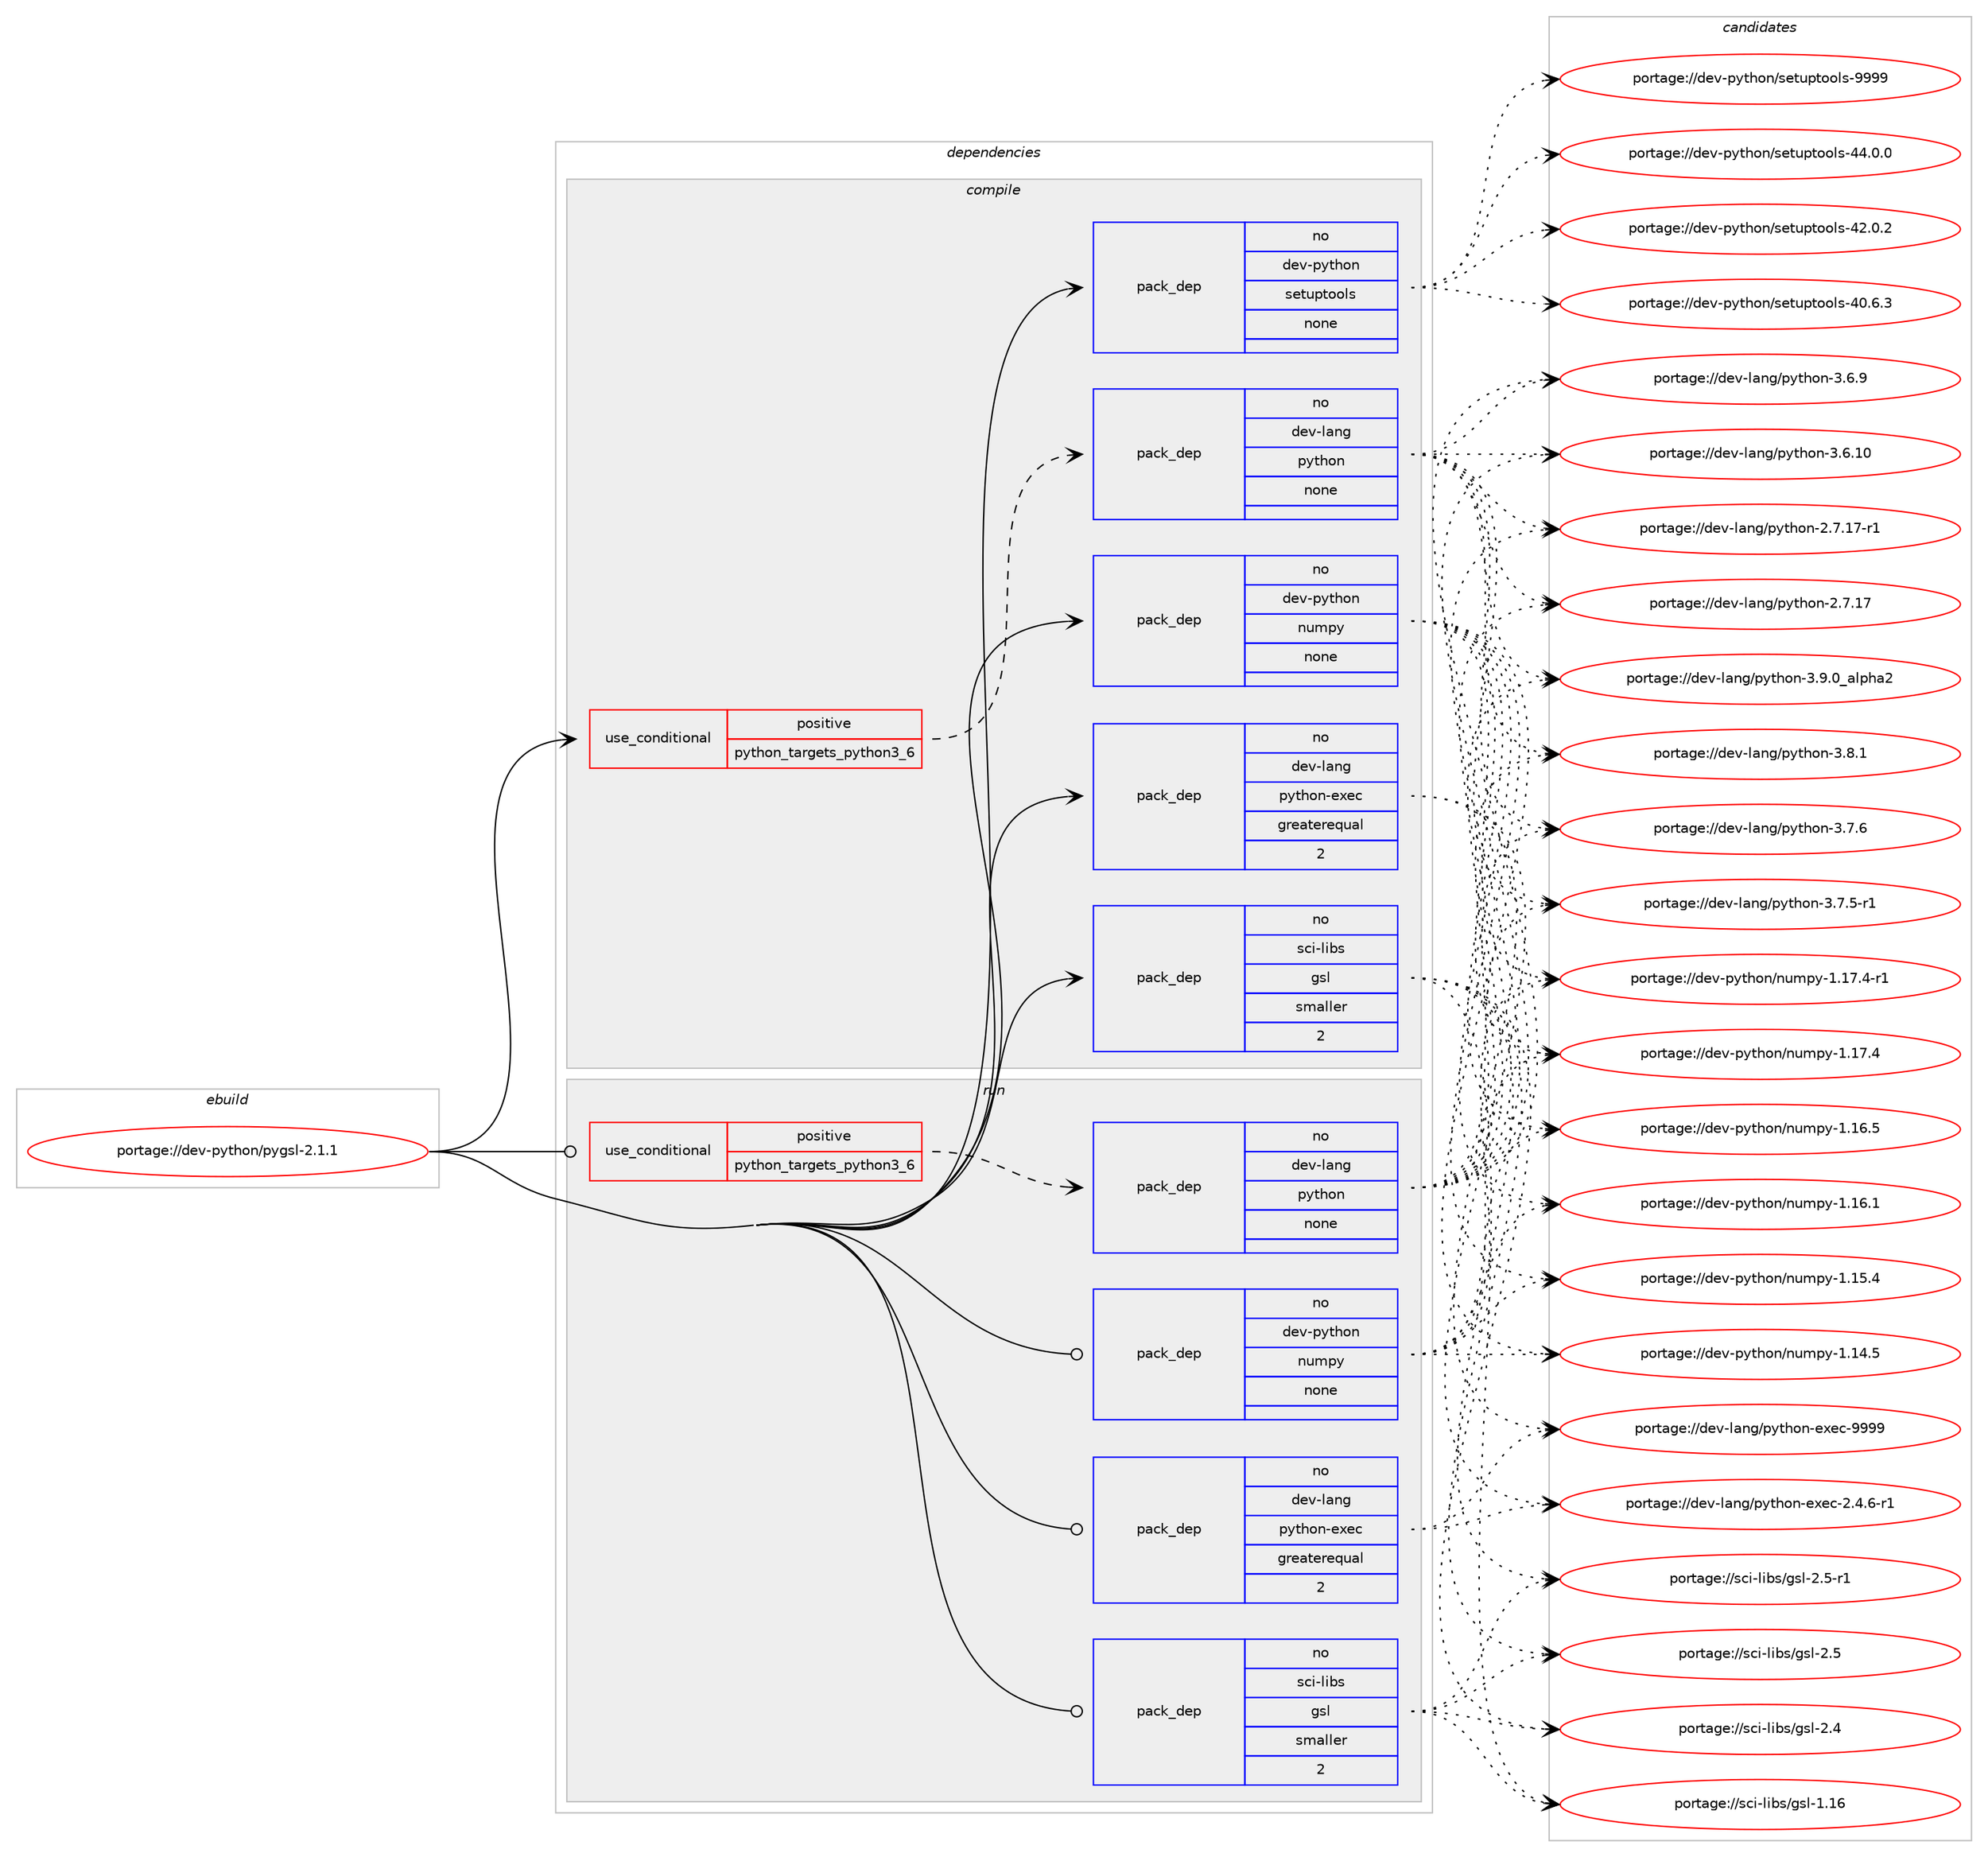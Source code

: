 digraph prolog {

# *************
# Graph options
# *************

newrank=true;
concentrate=true;
compound=true;
graph [rankdir=LR,fontname=Helvetica,fontsize=10,ranksep=1.5];#, ranksep=2.5, nodesep=0.2];
edge  [arrowhead=vee];
node  [fontname=Helvetica,fontsize=10];

# **********
# The ebuild
# **********

subgraph cluster_leftcol {
color=gray;
rank=same;
label=<<i>ebuild</i>>;
id [label="portage://dev-python/pygsl-2.1.1", color=red, width=4, href="../dev-python/pygsl-2.1.1.svg"];
}

# ****************
# The dependencies
# ****************

subgraph cluster_midcol {
color=gray;
label=<<i>dependencies</i>>;
subgraph cluster_compile {
fillcolor="#eeeeee";
style=filled;
label=<<i>compile</i>>;
subgraph cond109298 {
dependency437591 [label=<<TABLE BORDER="0" CELLBORDER="1" CELLSPACING="0" CELLPADDING="4"><TR><TD ROWSPAN="3" CELLPADDING="10">use_conditional</TD></TR><TR><TD>positive</TD></TR><TR><TD>python_targets_python3_6</TD></TR></TABLE>>, shape=none, color=red];
subgraph pack323356 {
dependency437592 [label=<<TABLE BORDER="0" CELLBORDER="1" CELLSPACING="0" CELLPADDING="4" WIDTH="220"><TR><TD ROWSPAN="6" CELLPADDING="30">pack_dep</TD></TR><TR><TD WIDTH="110">no</TD></TR><TR><TD>dev-lang</TD></TR><TR><TD>python</TD></TR><TR><TD>none</TD></TR><TR><TD></TD></TR></TABLE>>, shape=none, color=blue];
}
dependency437591:e -> dependency437592:w [weight=20,style="dashed",arrowhead="vee"];
}
id:e -> dependency437591:w [weight=20,style="solid",arrowhead="vee"];
subgraph pack323357 {
dependency437593 [label=<<TABLE BORDER="0" CELLBORDER="1" CELLSPACING="0" CELLPADDING="4" WIDTH="220"><TR><TD ROWSPAN="6" CELLPADDING="30">pack_dep</TD></TR><TR><TD WIDTH="110">no</TD></TR><TR><TD>dev-lang</TD></TR><TR><TD>python-exec</TD></TR><TR><TD>greaterequal</TD></TR><TR><TD>2</TD></TR></TABLE>>, shape=none, color=blue];
}
id:e -> dependency437593:w [weight=20,style="solid",arrowhead="vee"];
subgraph pack323358 {
dependency437594 [label=<<TABLE BORDER="0" CELLBORDER="1" CELLSPACING="0" CELLPADDING="4" WIDTH="220"><TR><TD ROWSPAN="6" CELLPADDING="30">pack_dep</TD></TR><TR><TD WIDTH="110">no</TD></TR><TR><TD>dev-python</TD></TR><TR><TD>numpy</TD></TR><TR><TD>none</TD></TR><TR><TD></TD></TR></TABLE>>, shape=none, color=blue];
}
id:e -> dependency437594:w [weight=20,style="solid",arrowhead="vee"];
subgraph pack323359 {
dependency437595 [label=<<TABLE BORDER="0" CELLBORDER="1" CELLSPACING="0" CELLPADDING="4" WIDTH="220"><TR><TD ROWSPAN="6" CELLPADDING="30">pack_dep</TD></TR><TR><TD WIDTH="110">no</TD></TR><TR><TD>dev-python</TD></TR><TR><TD>setuptools</TD></TR><TR><TD>none</TD></TR><TR><TD></TD></TR></TABLE>>, shape=none, color=blue];
}
id:e -> dependency437595:w [weight=20,style="solid",arrowhead="vee"];
subgraph pack323360 {
dependency437596 [label=<<TABLE BORDER="0" CELLBORDER="1" CELLSPACING="0" CELLPADDING="4" WIDTH="220"><TR><TD ROWSPAN="6" CELLPADDING="30">pack_dep</TD></TR><TR><TD WIDTH="110">no</TD></TR><TR><TD>sci-libs</TD></TR><TR><TD>gsl</TD></TR><TR><TD>smaller</TD></TR><TR><TD>2</TD></TR></TABLE>>, shape=none, color=blue];
}
id:e -> dependency437596:w [weight=20,style="solid",arrowhead="vee"];
}
subgraph cluster_compileandrun {
fillcolor="#eeeeee";
style=filled;
label=<<i>compile and run</i>>;
}
subgraph cluster_run {
fillcolor="#eeeeee";
style=filled;
label=<<i>run</i>>;
subgraph cond109299 {
dependency437597 [label=<<TABLE BORDER="0" CELLBORDER="1" CELLSPACING="0" CELLPADDING="4"><TR><TD ROWSPAN="3" CELLPADDING="10">use_conditional</TD></TR><TR><TD>positive</TD></TR><TR><TD>python_targets_python3_6</TD></TR></TABLE>>, shape=none, color=red];
subgraph pack323361 {
dependency437598 [label=<<TABLE BORDER="0" CELLBORDER="1" CELLSPACING="0" CELLPADDING="4" WIDTH="220"><TR><TD ROWSPAN="6" CELLPADDING="30">pack_dep</TD></TR><TR><TD WIDTH="110">no</TD></TR><TR><TD>dev-lang</TD></TR><TR><TD>python</TD></TR><TR><TD>none</TD></TR><TR><TD></TD></TR></TABLE>>, shape=none, color=blue];
}
dependency437597:e -> dependency437598:w [weight=20,style="dashed",arrowhead="vee"];
}
id:e -> dependency437597:w [weight=20,style="solid",arrowhead="odot"];
subgraph pack323362 {
dependency437599 [label=<<TABLE BORDER="0" CELLBORDER="1" CELLSPACING="0" CELLPADDING="4" WIDTH="220"><TR><TD ROWSPAN="6" CELLPADDING="30">pack_dep</TD></TR><TR><TD WIDTH="110">no</TD></TR><TR><TD>dev-lang</TD></TR><TR><TD>python-exec</TD></TR><TR><TD>greaterequal</TD></TR><TR><TD>2</TD></TR></TABLE>>, shape=none, color=blue];
}
id:e -> dependency437599:w [weight=20,style="solid",arrowhead="odot"];
subgraph pack323363 {
dependency437600 [label=<<TABLE BORDER="0" CELLBORDER="1" CELLSPACING="0" CELLPADDING="4" WIDTH="220"><TR><TD ROWSPAN="6" CELLPADDING="30">pack_dep</TD></TR><TR><TD WIDTH="110">no</TD></TR><TR><TD>dev-python</TD></TR><TR><TD>numpy</TD></TR><TR><TD>none</TD></TR><TR><TD></TD></TR></TABLE>>, shape=none, color=blue];
}
id:e -> dependency437600:w [weight=20,style="solid",arrowhead="odot"];
subgraph pack323364 {
dependency437601 [label=<<TABLE BORDER="0" CELLBORDER="1" CELLSPACING="0" CELLPADDING="4" WIDTH="220"><TR><TD ROWSPAN="6" CELLPADDING="30">pack_dep</TD></TR><TR><TD WIDTH="110">no</TD></TR><TR><TD>sci-libs</TD></TR><TR><TD>gsl</TD></TR><TR><TD>smaller</TD></TR><TR><TD>2</TD></TR></TABLE>>, shape=none, color=blue];
}
id:e -> dependency437601:w [weight=20,style="solid",arrowhead="odot"];
}
}

# **************
# The candidates
# **************

subgraph cluster_choices {
rank=same;
color=gray;
label=<<i>candidates</i>>;

subgraph choice323356 {
color=black;
nodesep=1;
choice10010111845108971101034711212111610411111045514657464895971081121049750 [label="portage://dev-lang/python-3.9.0_alpha2", color=red, width=4,href="../dev-lang/python-3.9.0_alpha2.svg"];
choice100101118451089711010347112121116104111110455146564649 [label="portage://dev-lang/python-3.8.1", color=red, width=4,href="../dev-lang/python-3.8.1.svg"];
choice100101118451089711010347112121116104111110455146554654 [label="portage://dev-lang/python-3.7.6", color=red, width=4,href="../dev-lang/python-3.7.6.svg"];
choice1001011184510897110103471121211161041111104551465546534511449 [label="portage://dev-lang/python-3.7.5-r1", color=red, width=4,href="../dev-lang/python-3.7.5-r1.svg"];
choice100101118451089711010347112121116104111110455146544657 [label="portage://dev-lang/python-3.6.9", color=red, width=4,href="../dev-lang/python-3.6.9.svg"];
choice10010111845108971101034711212111610411111045514654464948 [label="portage://dev-lang/python-3.6.10", color=red, width=4,href="../dev-lang/python-3.6.10.svg"];
choice100101118451089711010347112121116104111110455046554649554511449 [label="portage://dev-lang/python-2.7.17-r1", color=red, width=4,href="../dev-lang/python-2.7.17-r1.svg"];
choice10010111845108971101034711212111610411111045504655464955 [label="portage://dev-lang/python-2.7.17", color=red, width=4,href="../dev-lang/python-2.7.17.svg"];
dependency437592:e -> choice10010111845108971101034711212111610411111045514657464895971081121049750:w [style=dotted,weight="100"];
dependency437592:e -> choice100101118451089711010347112121116104111110455146564649:w [style=dotted,weight="100"];
dependency437592:e -> choice100101118451089711010347112121116104111110455146554654:w [style=dotted,weight="100"];
dependency437592:e -> choice1001011184510897110103471121211161041111104551465546534511449:w [style=dotted,weight="100"];
dependency437592:e -> choice100101118451089711010347112121116104111110455146544657:w [style=dotted,weight="100"];
dependency437592:e -> choice10010111845108971101034711212111610411111045514654464948:w [style=dotted,weight="100"];
dependency437592:e -> choice100101118451089711010347112121116104111110455046554649554511449:w [style=dotted,weight="100"];
dependency437592:e -> choice10010111845108971101034711212111610411111045504655464955:w [style=dotted,weight="100"];
}
subgraph choice323357 {
color=black;
nodesep=1;
choice10010111845108971101034711212111610411111045101120101994557575757 [label="portage://dev-lang/python-exec-9999", color=red, width=4,href="../dev-lang/python-exec-9999.svg"];
choice10010111845108971101034711212111610411111045101120101994550465246544511449 [label="portage://dev-lang/python-exec-2.4.6-r1", color=red, width=4,href="../dev-lang/python-exec-2.4.6-r1.svg"];
dependency437593:e -> choice10010111845108971101034711212111610411111045101120101994557575757:w [style=dotted,weight="100"];
dependency437593:e -> choice10010111845108971101034711212111610411111045101120101994550465246544511449:w [style=dotted,weight="100"];
}
subgraph choice323358 {
color=black;
nodesep=1;
choice1001011184511212111610411111047110117109112121454946495546524511449 [label="portage://dev-python/numpy-1.17.4-r1", color=red, width=4,href="../dev-python/numpy-1.17.4-r1.svg"];
choice100101118451121211161041111104711011710911212145494649554652 [label="portage://dev-python/numpy-1.17.4", color=red, width=4,href="../dev-python/numpy-1.17.4.svg"];
choice100101118451121211161041111104711011710911212145494649544653 [label="portage://dev-python/numpy-1.16.5", color=red, width=4,href="../dev-python/numpy-1.16.5.svg"];
choice100101118451121211161041111104711011710911212145494649544649 [label="portage://dev-python/numpy-1.16.1", color=red, width=4,href="../dev-python/numpy-1.16.1.svg"];
choice100101118451121211161041111104711011710911212145494649534652 [label="portage://dev-python/numpy-1.15.4", color=red, width=4,href="../dev-python/numpy-1.15.4.svg"];
choice100101118451121211161041111104711011710911212145494649524653 [label="portage://dev-python/numpy-1.14.5", color=red, width=4,href="../dev-python/numpy-1.14.5.svg"];
dependency437594:e -> choice1001011184511212111610411111047110117109112121454946495546524511449:w [style=dotted,weight="100"];
dependency437594:e -> choice100101118451121211161041111104711011710911212145494649554652:w [style=dotted,weight="100"];
dependency437594:e -> choice100101118451121211161041111104711011710911212145494649544653:w [style=dotted,weight="100"];
dependency437594:e -> choice100101118451121211161041111104711011710911212145494649544649:w [style=dotted,weight="100"];
dependency437594:e -> choice100101118451121211161041111104711011710911212145494649534652:w [style=dotted,weight="100"];
dependency437594:e -> choice100101118451121211161041111104711011710911212145494649524653:w [style=dotted,weight="100"];
}
subgraph choice323359 {
color=black;
nodesep=1;
choice10010111845112121116104111110471151011161171121161111111081154557575757 [label="portage://dev-python/setuptools-9999", color=red, width=4,href="../dev-python/setuptools-9999.svg"];
choice100101118451121211161041111104711510111611711211611111110811545525246484648 [label="portage://dev-python/setuptools-44.0.0", color=red, width=4,href="../dev-python/setuptools-44.0.0.svg"];
choice100101118451121211161041111104711510111611711211611111110811545525046484650 [label="portage://dev-python/setuptools-42.0.2", color=red, width=4,href="../dev-python/setuptools-42.0.2.svg"];
choice100101118451121211161041111104711510111611711211611111110811545524846544651 [label="portage://dev-python/setuptools-40.6.3", color=red, width=4,href="../dev-python/setuptools-40.6.3.svg"];
dependency437595:e -> choice10010111845112121116104111110471151011161171121161111111081154557575757:w [style=dotted,weight="100"];
dependency437595:e -> choice100101118451121211161041111104711510111611711211611111110811545525246484648:w [style=dotted,weight="100"];
dependency437595:e -> choice100101118451121211161041111104711510111611711211611111110811545525046484650:w [style=dotted,weight="100"];
dependency437595:e -> choice100101118451121211161041111104711510111611711211611111110811545524846544651:w [style=dotted,weight="100"];
}
subgraph choice323360 {
color=black;
nodesep=1;
choice11599105451081059811547103115108455046534511449 [label="portage://sci-libs/gsl-2.5-r1", color=red, width=4,href="../sci-libs/gsl-2.5-r1.svg"];
choice1159910545108105981154710311510845504653 [label="portage://sci-libs/gsl-2.5", color=red, width=4,href="../sci-libs/gsl-2.5.svg"];
choice1159910545108105981154710311510845504652 [label="portage://sci-libs/gsl-2.4", color=red, width=4,href="../sci-libs/gsl-2.4.svg"];
choice115991054510810598115471031151084549464954 [label="portage://sci-libs/gsl-1.16", color=red, width=4,href="../sci-libs/gsl-1.16.svg"];
dependency437596:e -> choice11599105451081059811547103115108455046534511449:w [style=dotted,weight="100"];
dependency437596:e -> choice1159910545108105981154710311510845504653:w [style=dotted,weight="100"];
dependency437596:e -> choice1159910545108105981154710311510845504652:w [style=dotted,weight="100"];
dependency437596:e -> choice115991054510810598115471031151084549464954:w [style=dotted,weight="100"];
}
subgraph choice323361 {
color=black;
nodesep=1;
choice10010111845108971101034711212111610411111045514657464895971081121049750 [label="portage://dev-lang/python-3.9.0_alpha2", color=red, width=4,href="../dev-lang/python-3.9.0_alpha2.svg"];
choice100101118451089711010347112121116104111110455146564649 [label="portage://dev-lang/python-3.8.1", color=red, width=4,href="../dev-lang/python-3.8.1.svg"];
choice100101118451089711010347112121116104111110455146554654 [label="portage://dev-lang/python-3.7.6", color=red, width=4,href="../dev-lang/python-3.7.6.svg"];
choice1001011184510897110103471121211161041111104551465546534511449 [label="portage://dev-lang/python-3.7.5-r1", color=red, width=4,href="../dev-lang/python-3.7.5-r1.svg"];
choice100101118451089711010347112121116104111110455146544657 [label="portage://dev-lang/python-3.6.9", color=red, width=4,href="../dev-lang/python-3.6.9.svg"];
choice10010111845108971101034711212111610411111045514654464948 [label="portage://dev-lang/python-3.6.10", color=red, width=4,href="../dev-lang/python-3.6.10.svg"];
choice100101118451089711010347112121116104111110455046554649554511449 [label="portage://dev-lang/python-2.7.17-r1", color=red, width=4,href="../dev-lang/python-2.7.17-r1.svg"];
choice10010111845108971101034711212111610411111045504655464955 [label="portage://dev-lang/python-2.7.17", color=red, width=4,href="../dev-lang/python-2.7.17.svg"];
dependency437598:e -> choice10010111845108971101034711212111610411111045514657464895971081121049750:w [style=dotted,weight="100"];
dependency437598:e -> choice100101118451089711010347112121116104111110455146564649:w [style=dotted,weight="100"];
dependency437598:e -> choice100101118451089711010347112121116104111110455146554654:w [style=dotted,weight="100"];
dependency437598:e -> choice1001011184510897110103471121211161041111104551465546534511449:w [style=dotted,weight="100"];
dependency437598:e -> choice100101118451089711010347112121116104111110455146544657:w [style=dotted,weight="100"];
dependency437598:e -> choice10010111845108971101034711212111610411111045514654464948:w [style=dotted,weight="100"];
dependency437598:e -> choice100101118451089711010347112121116104111110455046554649554511449:w [style=dotted,weight="100"];
dependency437598:e -> choice10010111845108971101034711212111610411111045504655464955:w [style=dotted,weight="100"];
}
subgraph choice323362 {
color=black;
nodesep=1;
choice10010111845108971101034711212111610411111045101120101994557575757 [label="portage://dev-lang/python-exec-9999", color=red, width=4,href="../dev-lang/python-exec-9999.svg"];
choice10010111845108971101034711212111610411111045101120101994550465246544511449 [label="portage://dev-lang/python-exec-2.4.6-r1", color=red, width=4,href="../dev-lang/python-exec-2.4.6-r1.svg"];
dependency437599:e -> choice10010111845108971101034711212111610411111045101120101994557575757:w [style=dotted,weight="100"];
dependency437599:e -> choice10010111845108971101034711212111610411111045101120101994550465246544511449:w [style=dotted,weight="100"];
}
subgraph choice323363 {
color=black;
nodesep=1;
choice1001011184511212111610411111047110117109112121454946495546524511449 [label="portage://dev-python/numpy-1.17.4-r1", color=red, width=4,href="../dev-python/numpy-1.17.4-r1.svg"];
choice100101118451121211161041111104711011710911212145494649554652 [label="portage://dev-python/numpy-1.17.4", color=red, width=4,href="../dev-python/numpy-1.17.4.svg"];
choice100101118451121211161041111104711011710911212145494649544653 [label="portage://dev-python/numpy-1.16.5", color=red, width=4,href="../dev-python/numpy-1.16.5.svg"];
choice100101118451121211161041111104711011710911212145494649544649 [label="portage://dev-python/numpy-1.16.1", color=red, width=4,href="../dev-python/numpy-1.16.1.svg"];
choice100101118451121211161041111104711011710911212145494649534652 [label="portage://dev-python/numpy-1.15.4", color=red, width=4,href="../dev-python/numpy-1.15.4.svg"];
choice100101118451121211161041111104711011710911212145494649524653 [label="portage://dev-python/numpy-1.14.5", color=red, width=4,href="../dev-python/numpy-1.14.5.svg"];
dependency437600:e -> choice1001011184511212111610411111047110117109112121454946495546524511449:w [style=dotted,weight="100"];
dependency437600:e -> choice100101118451121211161041111104711011710911212145494649554652:w [style=dotted,weight="100"];
dependency437600:e -> choice100101118451121211161041111104711011710911212145494649544653:w [style=dotted,weight="100"];
dependency437600:e -> choice100101118451121211161041111104711011710911212145494649544649:w [style=dotted,weight="100"];
dependency437600:e -> choice100101118451121211161041111104711011710911212145494649534652:w [style=dotted,weight="100"];
dependency437600:e -> choice100101118451121211161041111104711011710911212145494649524653:w [style=dotted,weight="100"];
}
subgraph choice323364 {
color=black;
nodesep=1;
choice11599105451081059811547103115108455046534511449 [label="portage://sci-libs/gsl-2.5-r1", color=red, width=4,href="../sci-libs/gsl-2.5-r1.svg"];
choice1159910545108105981154710311510845504653 [label="portage://sci-libs/gsl-2.5", color=red, width=4,href="../sci-libs/gsl-2.5.svg"];
choice1159910545108105981154710311510845504652 [label="portage://sci-libs/gsl-2.4", color=red, width=4,href="../sci-libs/gsl-2.4.svg"];
choice115991054510810598115471031151084549464954 [label="portage://sci-libs/gsl-1.16", color=red, width=4,href="../sci-libs/gsl-1.16.svg"];
dependency437601:e -> choice11599105451081059811547103115108455046534511449:w [style=dotted,weight="100"];
dependency437601:e -> choice1159910545108105981154710311510845504653:w [style=dotted,weight="100"];
dependency437601:e -> choice1159910545108105981154710311510845504652:w [style=dotted,weight="100"];
dependency437601:e -> choice115991054510810598115471031151084549464954:w [style=dotted,weight="100"];
}
}

}
